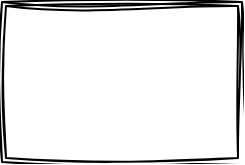 <mxfile version="24.0.4" type="github" pages="2">
  <diagram name="Page-1" id="RXSev5TOTHBQcBU3YF2B">
    <mxGraphModel dx="989" dy="525" grid="0" gridSize="10" guides="1" tooltips="1" connect="1" arrows="1" fold="1" page="1" pageScale="1" pageWidth="827" pageHeight="1169" math="0" shadow="0">
      <root>
        <mxCell id="0" />
        <mxCell id="1" parent="0" />
        <mxCell id="pgn_LulTdH2voqBNqK3Q-2" value="" style="shape=ext;double=1;rounded=0;whiteSpace=wrap;html=1;sketch=1;hachureGap=4;jiggle=2;curveFitting=1;fontFamily=Architects Daughter;fontSource=https%3A%2F%2Ffonts.googleapis.com%2Fcss%3Ffamily%3DArchitects%2BDaughter;" vertex="1" parent="1">
          <mxGeometry x="194" y="230" width="120" height="80" as="geometry" />
        </mxCell>
      </root>
    </mxGraphModel>
  </diagram>
  <diagram id="Vcyn1wrVfocDcSNTbvPP" name="Page-2">
    <mxGraphModel dx="1434" dy="761" grid="0" gridSize="10" guides="1" tooltips="1" connect="1" arrows="1" fold="1" page="1" pageScale="1" pageWidth="827" pageHeight="1169" math="0" shadow="0">
      <root>
        <mxCell id="0" />
        <mxCell id="1" parent="0" />
      </root>
    </mxGraphModel>
  </diagram>
</mxfile>
